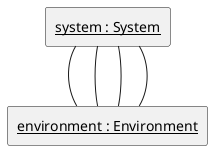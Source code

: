 

@startuml
	rectangle "<u>system : System</u>" as ChallengeMain_Main_system
	rectangle "<u>environment : Environment</u>" as ChallengeMain_Main_environment
	ChallengeMain_Main_system -- ChallengeMain_Main_environment
	ChallengeMain_Main_system -- ChallengeMain_Main_environment
	ChallengeMain_Main_system -- ChallengeMain_Main_environment
	ChallengeMain_Main_system -- ChallengeMain_Main_environment
@enduml
